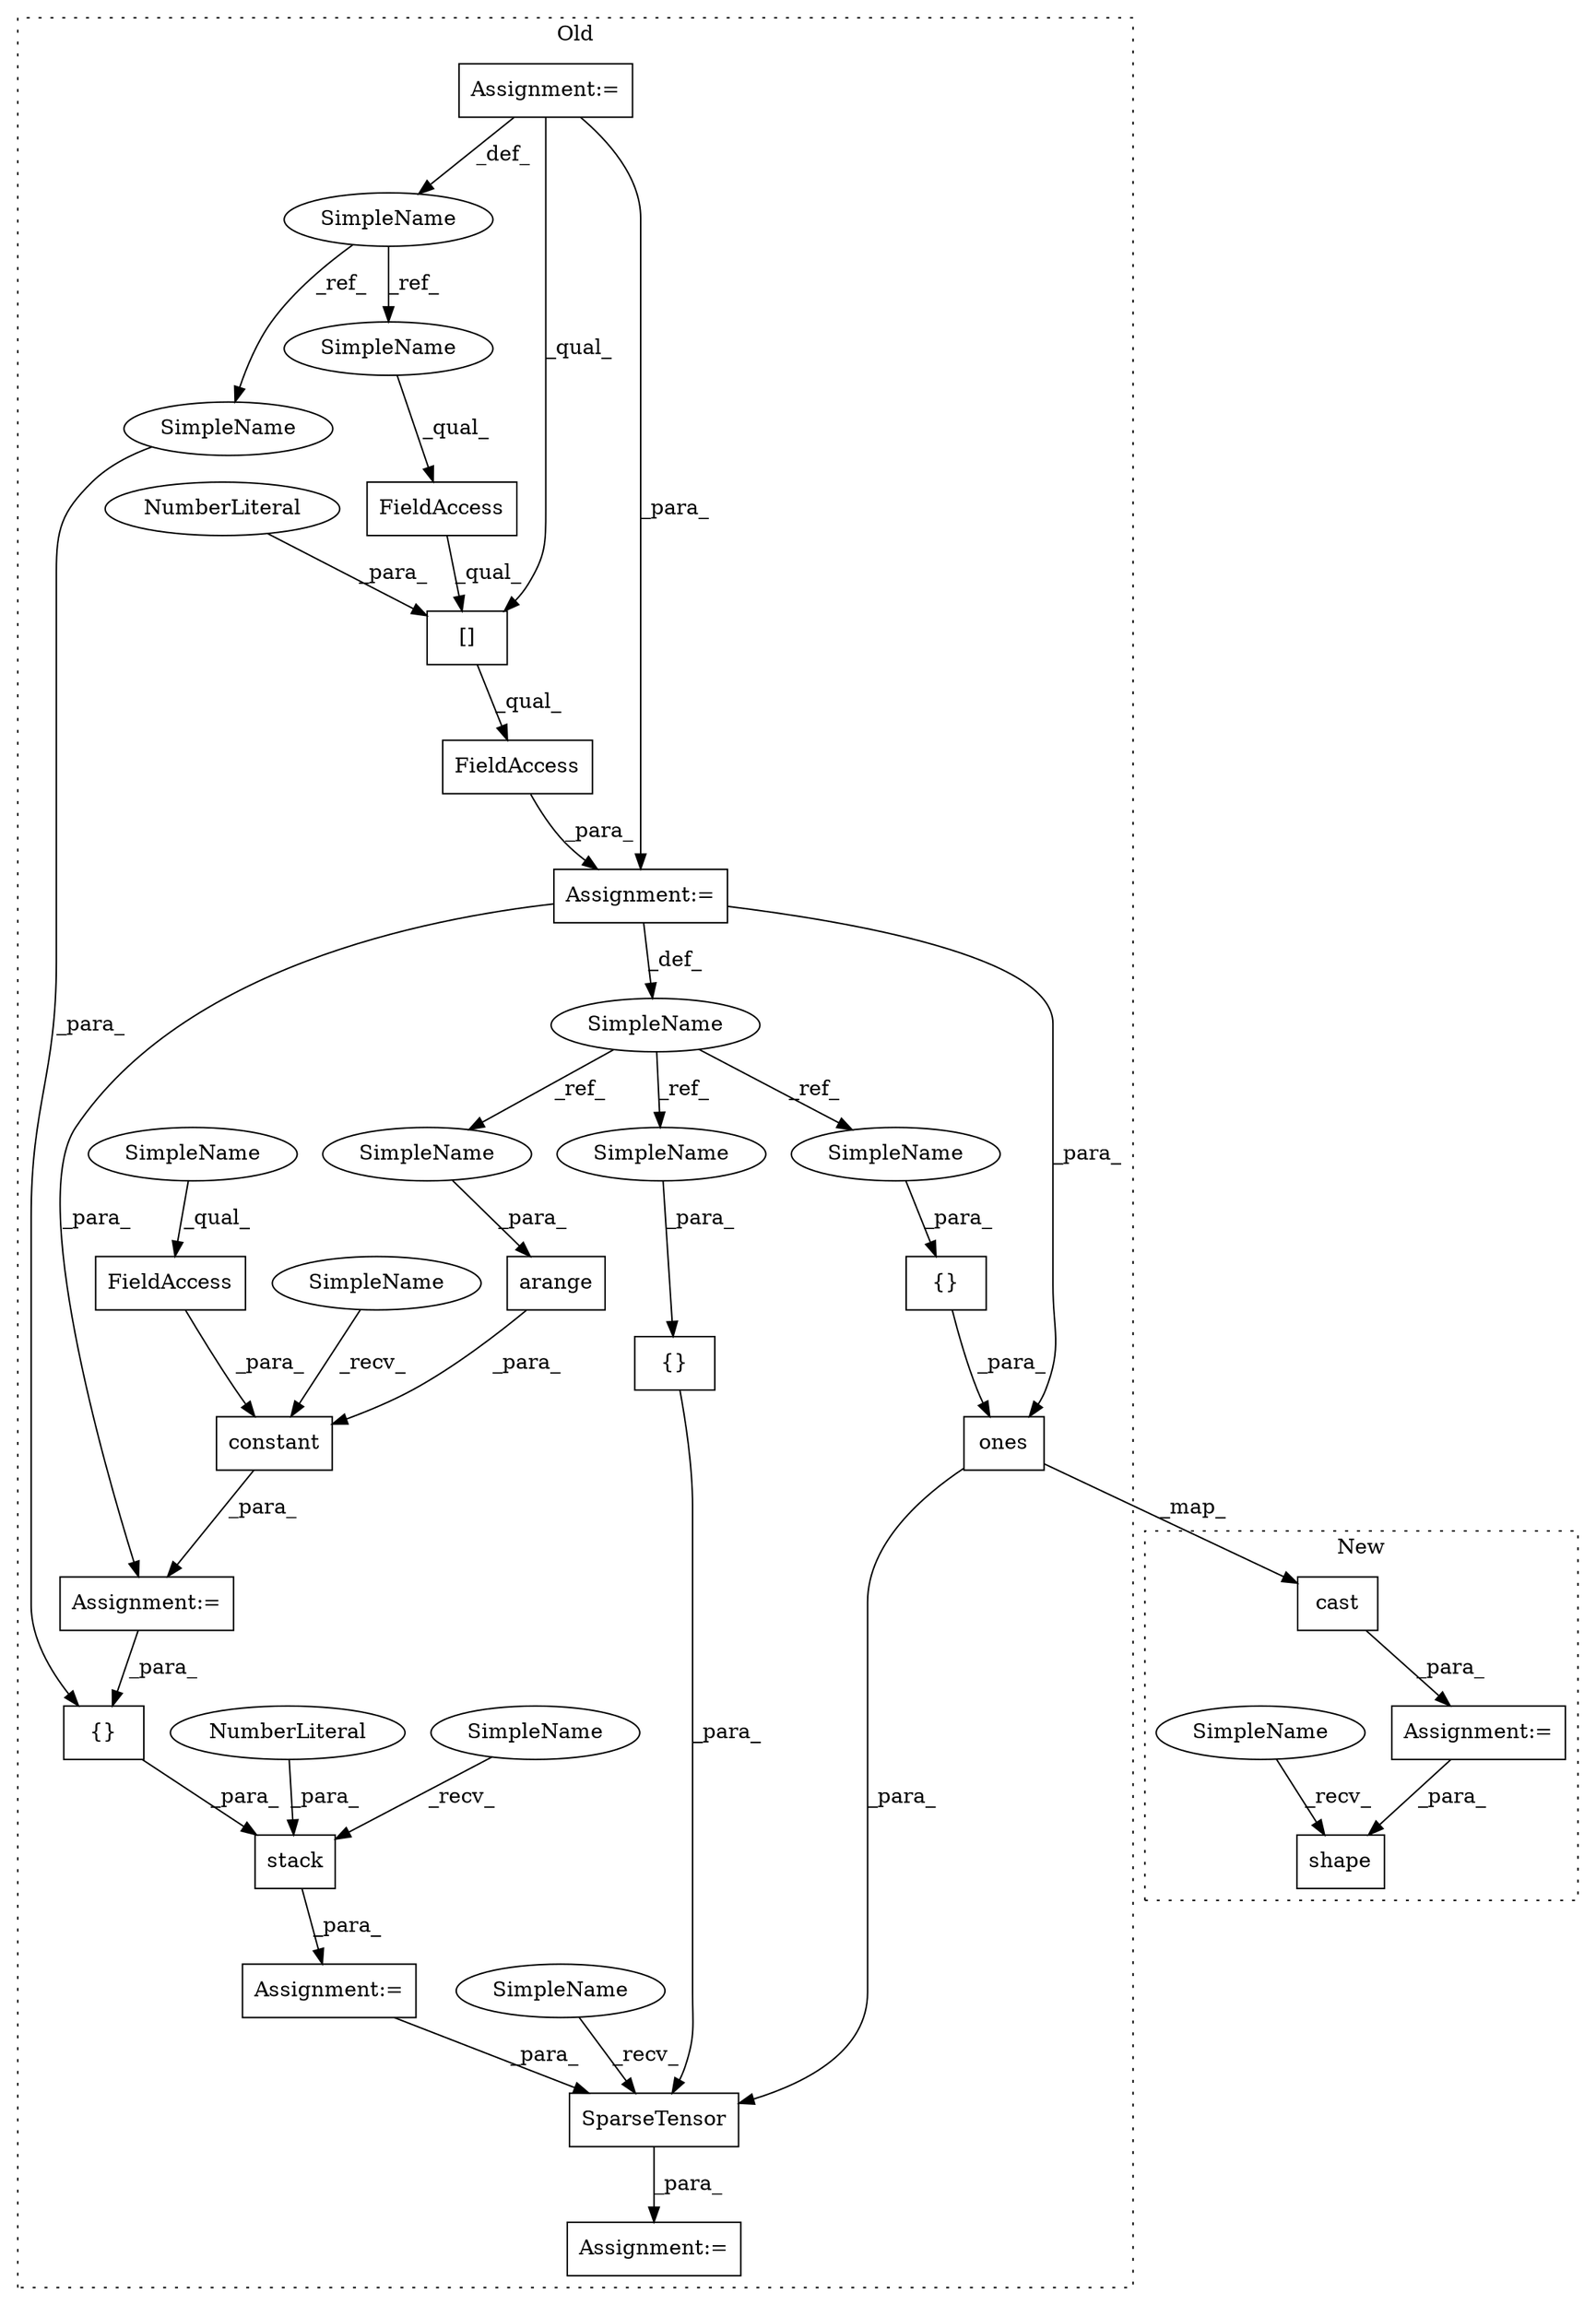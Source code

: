 digraph G {
subgraph cluster0 {
1 [label="stack" a="32" s="4086,4121" l="6,1" shape="box"];
3 [label="Assignment:=" a="7" s="3514" l="12" shape="box"];
4 [label="{}" a="4" s="4101,4118" l="1,1" shape="box"];
5 [label="FieldAccess" a="22" s="3927" l="27" shape="box"];
6 [label="{}" a="4" s="4189,4198" l="1,1" shape="box"];
7 [label="FieldAccess" a="22" s="3927" l="18" shape="box"];
8 [label="{}" a="4" s="4229,4248" l="1,1" shape="box"];
9 [label="[]" a="2" s="3927,3947" l="19,1" shape="box"];
10 [label="NumberLiteral" a="34" s="3946" l="1" shape="ellipse"];
11 [label="NumberLiteral" a="34" s="4120" l="1" shape="ellipse"];
12 [label="constant" a="32" s="4016,4064" l="9,1" shape="box"];
13 [label="SparseTensor" a="32" s="4147,4249" l="13,1" shape="box"];
14 [label="arange" a="32" s="4031,4046" l="7,1" shape="box"];
15 [label="FieldAccess" a="22" s="4048" l="16" shape="box"];
16 [label="ones" a="32" s="4175,4218" l="5,1" shape="box"];
18 [label="SimpleName" a="42" s="3918" l="8" shape="ellipse"];
19 [label="SimpleName" a="42" s="3866" l="12" shape="ellipse"];
20 [label="Assignment:=" a="7" s="4135" l="1" shape="box"];
21 [label="Assignment:=" a="7" s="3926" l="1" shape="box"];
23 [label="Assignment:=" a="7" s="4074" l="1" shape="box"];
24 [label="Assignment:=" a="7" s="4004" l="1" shape="box"];
25 [label="SimpleName" a="42" s="4048" l="10" shape="ellipse"];
26 [label="SimpleName" a="42" s="4136" l="10" shape="ellipse"];
27 [label="SimpleName" a="42" s="4005" l="10" shape="ellipse"];
28 [label="SimpleName" a="42" s="4075" l="10" shape="ellipse"];
29 [label="SimpleName" a="42" s="3927" l="12" shape="ellipse"];
30 [label="SimpleName" a="42" s="4106" l="12" shape="ellipse"];
32 [label="SimpleName" a="42" s="4190" l="8" shape="ellipse"];
33 [label="SimpleName" a="42" s="4038" l="8" shape="ellipse"];
34 [label="SimpleName" a="42" s="4230" l="8" shape="ellipse"];
label = "Old";
style="dotted";
}
subgraph cluster1 {
2 [label="shape" a="32" s="4399,4415" l="6,1" shape="box"];
17 [label="cast" a="32" s="4308,4342" l="5,1" shape="box"];
22 [label="Assignment:=" a="7" s="4296" l="1" shape="box"];
31 [label="SimpleName" a="42" s="4388" l="10" shape="ellipse"];
label = "New";
style="dotted";
}
1 -> 23 [label="_para_"];
3 -> 19 [label="_def_"];
3 -> 9 [label="_qual_"];
3 -> 21 [label="_para_"];
4 -> 1 [label="_para_"];
5 -> 21 [label="_para_"];
6 -> 16 [label="_para_"];
7 -> 9 [label="_qual_"];
8 -> 13 [label="_para_"];
9 -> 5 [label="_qual_"];
10 -> 9 [label="_para_"];
11 -> 1 [label="_para_"];
12 -> 24 [label="_para_"];
13 -> 20 [label="_para_"];
14 -> 12 [label="_para_"];
15 -> 12 [label="_para_"];
16 -> 13 [label="_para_"];
16 -> 17 [label="_map_"];
17 -> 22 [label="_para_"];
18 -> 33 [label="_ref_"];
18 -> 34 [label="_ref_"];
18 -> 32 [label="_ref_"];
19 -> 29 [label="_ref_"];
19 -> 30 [label="_ref_"];
21 -> 16 [label="_para_"];
21 -> 24 [label="_para_"];
21 -> 18 [label="_def_"];
22 -> 2 [label="_para_"];
23 -> 13 [label="_para_"];
24 -> 4 [label="_para_"];
25 -> 15 [label="_qual_"];
26 -> 13 [label="_recv_"];
27 -> 12 [label="_recv_"];
28 -> 1 [label="_recv_"];
29 -> 7 [label="_qual_"];
30 -> 4 [label="_para_"];
31 -> 2 [label="_recv_"];
32 -> 6 [label="_para_"];
33 -> 14 [label="_para_"];
34 -> 8 [label="_para_"];
}
